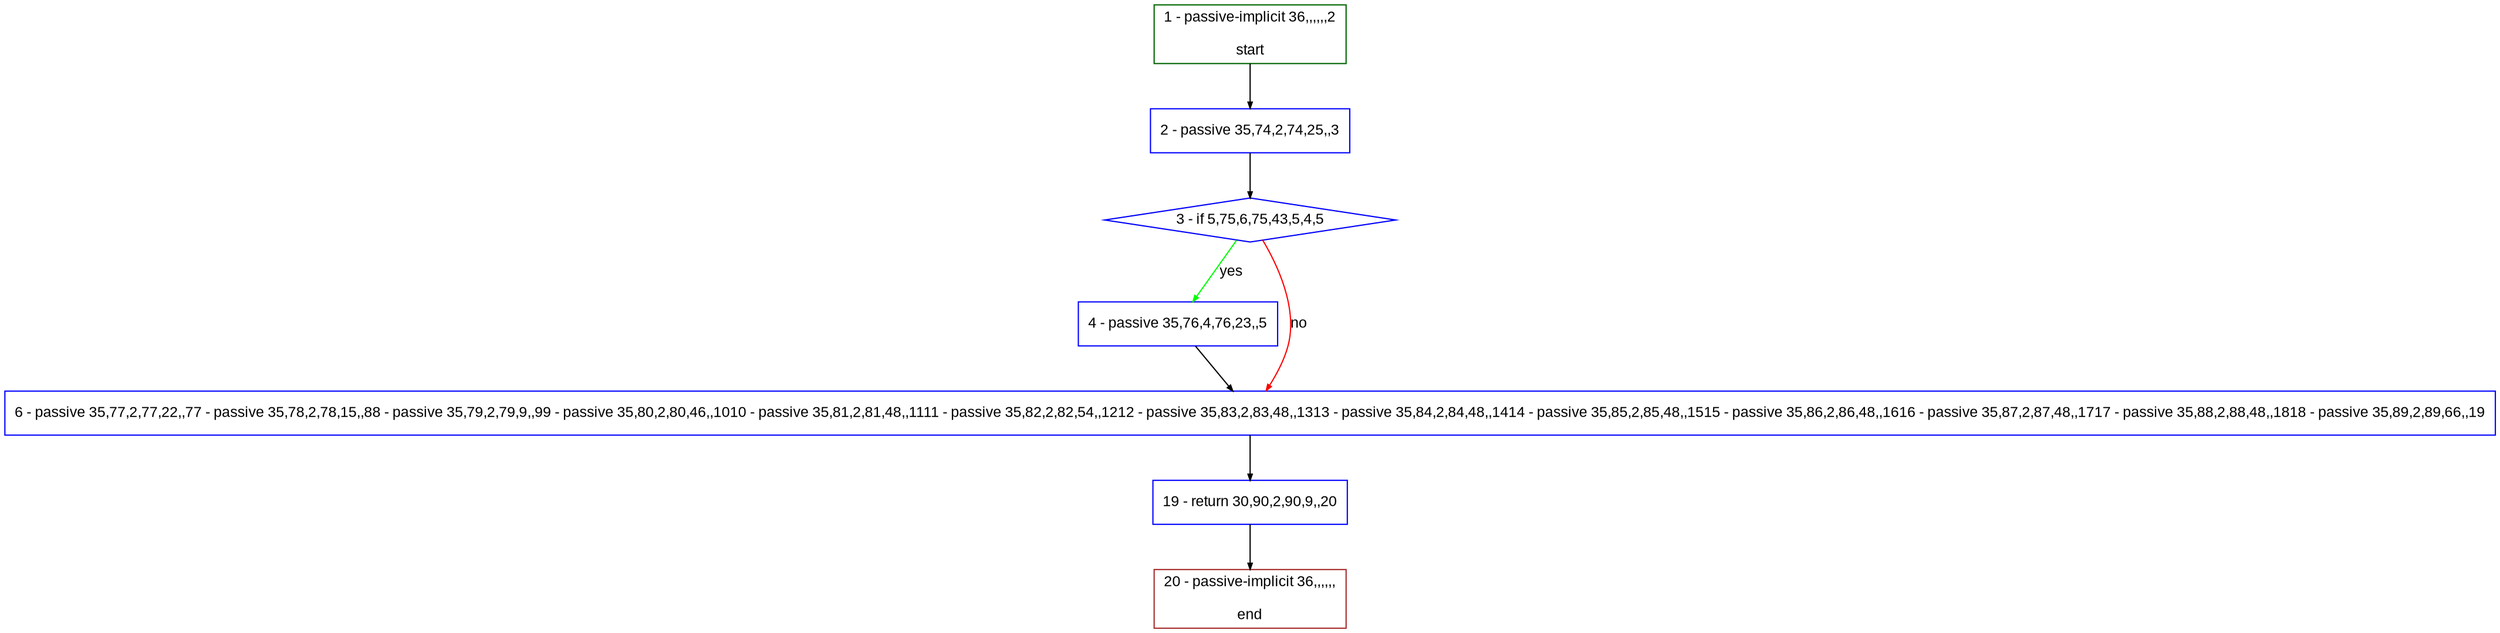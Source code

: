 digraph "" {
  graph [pack="true", label="", fontsize="12", packmode="clust", fontname="Arial", fillcolor="#FFFFCC", bgcolor="white", style="rounded,filled", compound="true"];
  node [node_initialized="no", label="", color="grey", fontsize="12", fillcolor="white", fontname="Arial", style="filled", shape="rectangle", compound="true", fixedsize="false"];
  edge [fontcolor="black", arrowhead="normal", arrowtail="none", arrowsize="0.5", ltail="", label="", color="black", fontsize="12", lhead="", fontname="Arial", dir="forward", compound="true"];
  __N1 [label="2 - passive 35,74,2,74,25,,3", color="#0000ff", fillcolor="#ffffff", style="filled", shape="box"];
  __N2 [label="1 - passive-implicit 36,,,,,,2\n\nstart", color="#006400", fillcolor="#ffffff", style="filled", shape="box"];
  __N3 [label="3 - if 5,75,6,75,43,5,4,5", color="#0000ff", fillcolor="#ffffff", style="filled", shape="diamond"];
  __N4 [label="4 - passive 35,76,4,76,23,,5", color="#0000ff", fillcolor="#ffffff", style="filled", shape="box"];
  __N5 [label="6 - passive 35,77,2,77,22,,77 - passive 35,78,2,78,15,,88 - passive 35,79,2,79,9,,99 - passive 35,80,2,80,46,,1010 - passive 35,81,2,81,48,,1111 - passive 35,82,2,82,54,,1212 - passive 35,83,2,83,48,,1313 - passive 35,84,2,84,48,,1414 - passive 35,85,2,85,48,,1515 - passive 35,86,2,86,48,,1616 - passive 35,87,2,87,48,,1717 - passive 35,88,2,88,48,,1818 - passive 35,89,2,89,66,,19", color="#0000ff", fillcolor="#ffffff", style="filled", shape="box"];
  __N6 [label="19 - return 30,90,2,90,9,,20", color="#0000ff", fillcolor="#ffffff", style="filled", shape="box"];
  __N7 [label="20 - passive-implicit 36,,,,,,\n\nend", color="#a52a2a", fillcolor="#ffffff", style="filled", shape="box"];
  __N2 -> __N1 [arrowhead="normal", arrowtail="none", color="#000000", label="", dir="forward"];
  __N1 -> __N3 [arrowhead="normal", arrowtail="none", color="#000000", label="", dir="forward"];
  __N3 -> __N4 [arrowhead="normal", arrowtail="none", color="#00ff00", label="yes", dir="forward"];
  __N3 -> __N5 [arrowhead="normal", arrowtail="none", color="#ff0000", label="no", dir="forward"];
  __N4 -> __N5 [arrowhead="normal", arrowtail="none", color="#000000", label="", dir="forward"];
  __N5 -> __N6 [arrowhead="normal", arrowtail="none", color="#000000", label="", dir="forward"];
  __N6 -> __N7 [arrowhead="normal", arrowtail="none", color="#000000", label="", dir="forward"];
}
